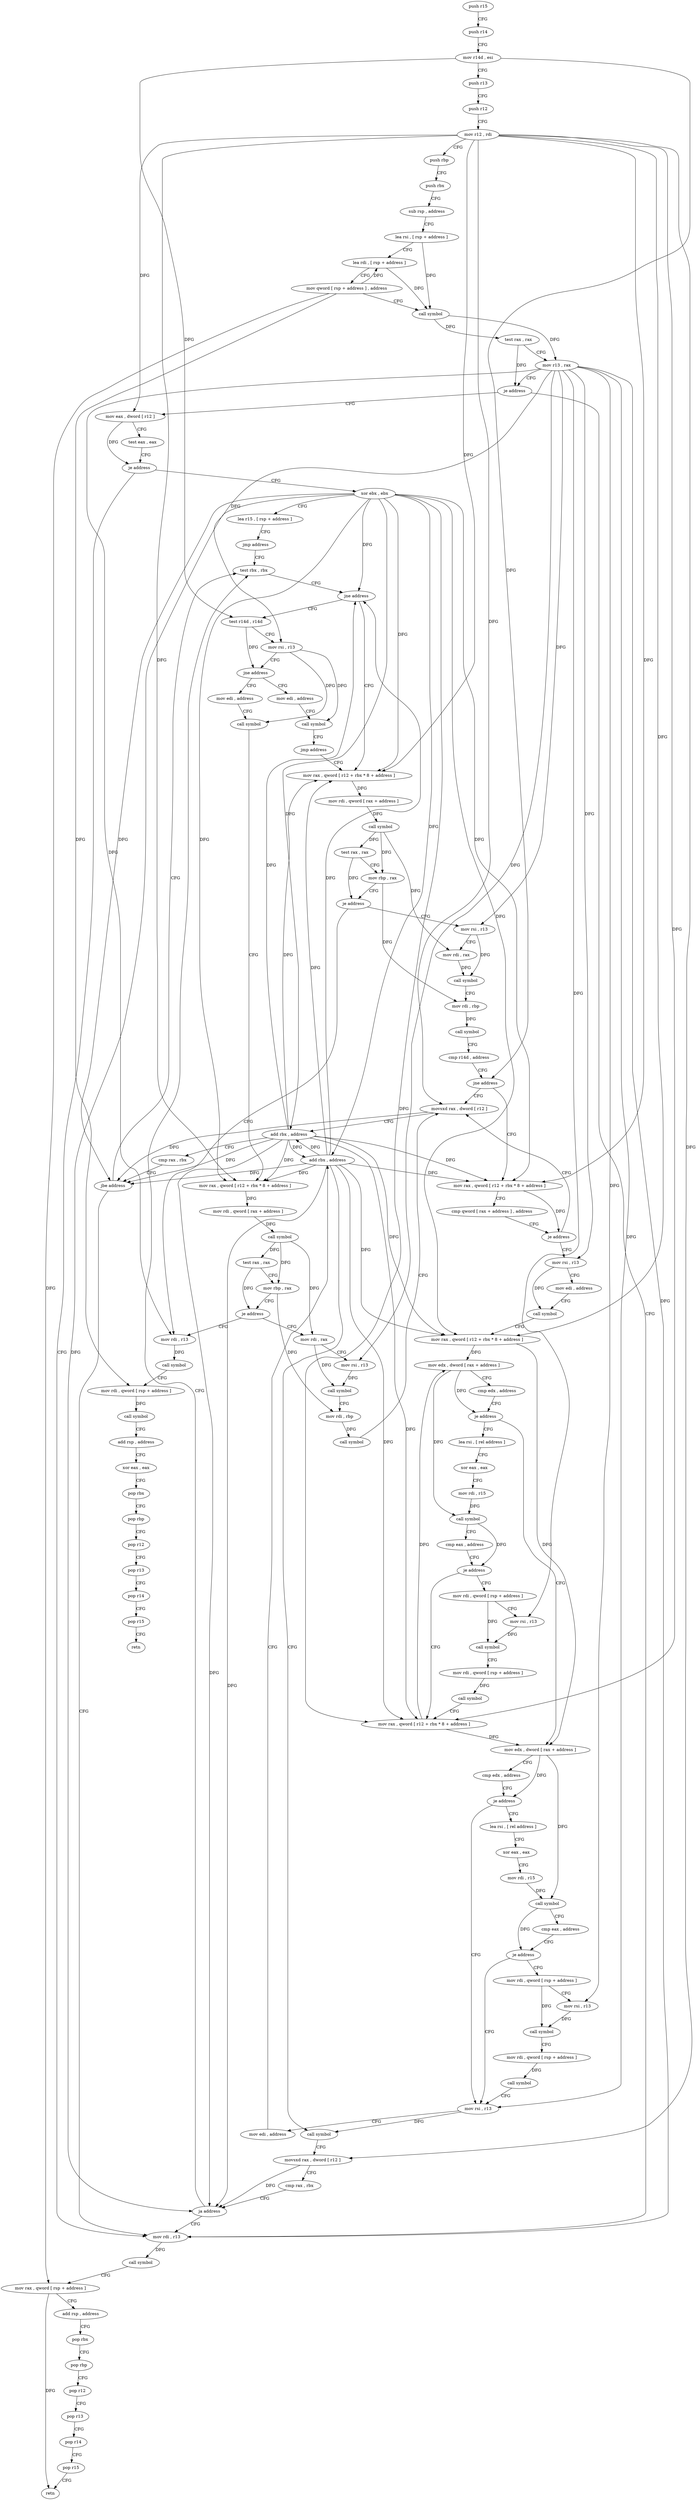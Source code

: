 digraph "func" {
"145968" [label = "push r15" ]
"145970" [label = "push r14" ]
"145972" [label = "mov r14d , esi" ]
"145975" [label = "push r13" ]
"145977" [label = "push r12" ]
"145979" [label = "mov r12 , rdi" ]
"145982" [label = "push rbp" ]
"145983" [label = "push rbx" ]
"145984" [label = "sub rsp , address" ]
"145988" [label = "lea rsi , [ rsp + address ]" ]
"145993" [label = "lea rdi , [ rsp + address ]" ]
"145998" [label = "mov qword [ rsp + address ] , address" ]
"146007" [label = "call symbol" ]
"146012" [label = "test rax , rax" ]
"146015" [label = "mov r13 , rax" ]
"146018" [label = "je address" ]
"146359" [label = "mov rdi , r13" ]
"146024" [label = "mov eax , dword [ r12 ]" ]
"146362" [label = "call symbol" ]
"146367" [label = "mov rax , qword [ rsp + address ]" ]
"146372" [label = "add rsp , address" ]
"146376" [label = "pop rbx" ]
"146377" [label = "pop rbp" ]
"146378" [label = "pop r12" ]
"146380" [label = "pop r13" ]
"146382" [label = "pop r14" ]
"146384" [label = "pop r15" ]
"146386" [label = "retn" ]
"146028" [label = "test eax , eax" ]
"146030" [label = "je address" ]
"146036" [label = "xor ebx , ebx" ]
"146038" [label = "lea r15 , [ rsp + address ]" ]
"146043" [label = "jmp address" ]
"146132" [label = "test rbx , rbx" ]
"146135" [label = "jne address" ]
"146048" [label = "test r14d , r14d" ]
"146137" [label = "mov rax , qword [ r12 + rbx * 8 + address ]" ]
"146051" [label = "mov rsi , r13" ]
"146054" [label = "jne address" ]
"146392" [label = "mov edi , address" ]
"146060" [label = "mov edi , address" ]
"146142" [label = "mov rdi , qword [ rax + address ]" ]
"146146" [label = "call symbol" ]
"146151" [label = "test rax , rax" ]
"146154" [label = "mov rbp , rax" ]
"146157" [label = "je address" ]
"146416" [label = "mov rdi , r13" ]
"146163" [label = "mov rsi , r13" ]
"146397" [label = "call symbol" ]
"146402" [label = "jmp address" ]
"146065" [label = "call symbol" ]
"146070" [label = "mov rax , qword [ r12 + rbx * 8 + address ]" ]
"146075" [label = "mov rdi , qword [ rax + address ]" ]
"146079" [label = "call symbol" ]
"146084" [label = "test rax , rax" ]
"146087" [label = "mov rbp , rax" ]
"146090" [label = "je address" ]
"146096" [label = "mov rdi , rax" ]
"146419" [label = "call symbol" ]
"146424" [label = "mov rdi , qword [ rsp + address ]" ]
"146429" [label = "call symbol" ]
"146434" [label = "add rsp , address" ]
"146438" [label = "xor eax , eax" ]
"146440" [label = "pop rbx" ]
"146441" [label = "pop rbp" ]
"146442" [label = "pop r12" ]
"146444" [label = "pop r13" ]
"146446" [label = "pop r14" ]
"146448" [label = "pop r15" ]
"146450" [label = "retn" ]
"146166" [label = "mov rdi , rax" ]
"146169" [label = "call symbol" ]
"146174" [label = "mov rdi , rbp" ]
"146177" [label = "call symbol" ]
"146182" [label = "cmp r14d , address" ]
"146186" [label = "jne address" ]
"146115" [label = "movsxd rax , dword [ r12 ]" ]
"146188" [label = "mov rax , qword [ r12 + rbx * 8 + address ]" ]
"146099" [label = "mov rsi , r13" ]
"146102" [label = "call symbol" ]
"146107" [label = "mov rdi , rbp" ]
"146110" [label = "call symbol" ]
"146119" [label = "add rbx , address" ]
"146123" [label = "cmp rax , rbx" ]
"146126" [label = "jbe address" ]
"146193" [label = "cmp qword [ rax + address ] , address" ]
"146198" [label = "je address" ]
"146200" [label = "mov rsi , r13" ]
"146203" [label = "mov edi , address" ]
"146208" [label = "call symbol" ]
"146213" [label = "mov rax , qword [ r12 + rbx * 8 + address ]" ]
"146218" [label = "mov edx , dword [ rax + address ]" ]
"146221" [label = "cmp edx , address" ]
"146224" [label = "je address" ]
"146276" [label = "mov edx , dword [ rax + address ]" ]
"146226" [label = "lea rsi , [ rel address ]" ]
"146279" [label = "cmp edx , address" ]
"146282" [label = "je address" ]
"146329" [label = "mov rsi , r13" ]
"146284" [label = "lea rsi , [ rel address ]" ]
"146233" [label = "xor eax , eax" ]
"146235" [label = "mov rdi , r15" ]
"146238" [label = "call symbol" ]
"146243" [label = "cmp eax , address" ]
"146246" [label = "je address" ]
"146271" [label = "mov rax , qword [ r12 + rbx * 8 + address ]" ]
"146248" [label = "mov rdi , qword [ rsp + address ]" ]
"146332" [label = "mov edi , address" ]
"146337" [label = "add rbx , address" ]
"146341" [label = "call symbol" ]
"146346" [label = "movsxd rax , dword [ r12 ]" ]
"146350" [label = "cmp rax , rbx" ]
"146353" [label = "ja address" ]
"146291" [label = "xor eax , eax" ]
"146293" [label = "mov rdi , r15" ]
"146296" [label = "call symbol" ]
"146301" [label = "cmp eax , address" ]
"146304" [label = "je address" ]
"146306" [label = "mov rdi , qword [ rsp + address ]" ]
"146253" [label = "mov rsi , r13" ]
"146256" [label = "call symbol" ]
"146261" [label = "mov rdi , qword [ rsp + address ]" ]
"146266" [label = "call symbol" ]
"146311" [label = "mov rsi , r13" ]
"146314" [label = "call symbol" ]
"146319" [label = "mov rdi , qword [ rsp + address ]" ]
"146324" [label = "call symbol" ]
"145968" -> "145970" [ label = "CFG" ]
"145970" -> "145972" [ label = "CFG" ]
"145972" -> "145975" [ label = "CFG" ]
"145972" -> "146048" [ label = "DFG" ]
"145972" -> "146186" [ label = "DFG" ]
"145975" -> "145977" [ label = "CFG" ]
"145977" -> "145979" [ label = "CFG" ]
"145979" -> "145982" [ label = "CFG" ]
"145979" -> "146024" [ label = "DFG" ]
"145979" -> "146137" [ label = "DFG" ]
"145979" -> "146070" [ label = "DFG" ]
"145979" -> "146115" [ label = "DFG" ]
"145979" -> "146188" [ label = "DFG" ]
"145979" -> "146213" [ label = "DFG" ]
"145979" -> "146346" [ label = "DFG" ]
"145979" -> "146271" [ label = "DFG" ]
"145982" -> "145983" [ label = "CFG" ]
"145983" -> "145984" [ label = "CFG" ]
"145984" -> "145988" [ label = "CFG" ]
"145988" -> "145993" [ label = "CFG" ]
"145988" -> "146007" [ label = "DFG" ]
"145993" -> "145998" [ label = "CFG" ]
"145993" -> "146007" [ label = "DFG" ]
"145998" -> "146007" [ label = "CFG" ]
"145998" -> "145993" [ label = "DFG" ]
"145998" -> "146367" [ label = "DFG" ]
"145998" -> "146424" [ label = "DFG" ]
"146007" -> "146012" [ label = "DFG" ]
"146007" -> "146015" [ label = "DFG" ]
"146012" -> "146015" [ label = "CFG" ]
"146012" -> "146018" [ label = "DFG" ]
"146015" -> "146018" [ label = "CFG" ]
"146015" -> "146359" [ label = "DFG" ]
"146015" -> "146051" [ label = "DFG" ]
"146015" -> "146416" [ label = "DFG" ]
"146015" -> "146163" [ label = "DFG" ]
"146015" -> "146099" [ label = "DFG" ]
"146015" -> "146200" [ label = "DFG" ]
"146015" -> "146329" [ label = "DFG" ]
"146015" -> "146253" [ label = "DFG" ]
"146015" -> "146311" [ label = "DFG" ]
"146018" -> "146359" [ label = "CFG" ]
"146018" -> "146024" [ label = "CFG" ]
"146359" -> "146362" [ label = "DFG" ]
"146024" -> "146028" [ label = "CFG" ]
"146024" -> "146030" [ label = "DFG" ]
"146362" -> "146367" [ label = "CFG" ]
"146367" -> "146372" [ label = "CFG" ]
"146367" -> "146386" [ label = "DFG" ]
"146372" -> "146376" [ label = "CFG" ]
"146376" -> "146377" [ label = "CFG" ]
"146377" -> "146378" [ label = "CFG" ]
"146378" -> "146380" [ label = "CFG" ]
"146380" -> "146382" [ label = "CFG" ]
"146382" -> "146384" [ label = "CFG" ]
"146384" -> "146386" [ label = "CFG" ]
"146028" -> "146030" [ label = "CFG" ]
"146030" -> "146359" [ label = "CFG" ]
"146030" -> "146036" [ label = "CFG" ]
"146036" -> "146038" [ label = "CFG" ]
"146036" -> "146135" [ label = "DFG" ]
"146036" -> "146137" [ label = "DFG" ]
"146036" -> "146070" [ label = "DFG" ]
"146036" -> "146119" [ label = "DFG" ]
"146036" -> "146126" [ label = "DFG" ]
"146036" -> "146188" [ label = "DFG" ]
"146036" -> "146213" [ label = "DFG" ]
"146036" -> "146337" [ label = "DFG" ]
"146036" -> "146353" [ label = "DFG" ]
"146036" -> "146271" [ label = "DFG" ]
"146038" -> "146043" [ label = "CFG" ]
"146043" -> "146132" [ label = "CFG" ]
"146132" -> "146135" [ label = "CFG" ]
"146135" -> "146048" [ label = "CFG" ]
"146135" -> "146137" [ label = "CFG" ]
"146048" -> "146051" [ label = "CFG" ]
"146048" -> "146054" [ label = "DFG" ]
"146137" -> "146142" [ label = "DFG" ]
"146051" -> "146054" [ label = "CFG" ]
"146051" -> "146397" [ label = "DFG" ]
"146051" -> "146065" [ label = "DFG" ]
"146054" -> "146392" [ label = "CFG" ]
"146054" -> "146060" [ label = "CFG" ]
"146392" -> "146397" [ label = "CFG" ]
"146060" -> "146065" [ label = "CFG" ]
"146142" -> "146146" [ label = "DFG" ]
"146146" -> "146151" [ label = "DFG" ]
"146146" -> "146154" [ label = "DFG" ]
"146146" -> "146166" [ label = "DFG" ]
"146151" -> "146154" [ label = "CFG" ]
"146151" -> "146157" [ label = "DFG" ]
"146154" -> "146157" [ label = "CFG" ]
"146154" -> "146174" [ label = "DFG" ]
"146157" -> "146416" [ label = "CFG" ]
"146157" -> "146163" [ label = "CFG" ]
"146416" -> "146419" [ label = "DFG" ]
"146163" -> "146166" [ label = "CFG" ]
"146163" -> "146169" [ label = "DFG" ]
"146397" -> "146402" [ label = "CFG" ]
"146402" -> "146137" [ label = "CFG" ]
"146065" -> "146070" [ label = "CFG" ]
"146070" -> "146075" [ label = "DFG" ]
"146075" -> "146079" [ label = "DFG" ]
"146079" -> "146084" [ label = "DFG" ]
"146079" -> "146087" [ label = "DFG" ]
"146079" -> "146096" [ label = "DFG" ]
"146084" -> "146087" [ label = "CFG" ]
"146084" -> "146090" [ label = "DFG" ]
"146087" -> "146090" [ label = "CFG" ]
"146087" -> "146107" [ label = "DFG" ]
"146090" -> "146416" [ label = "CFG" ]
"146090" -> "146096" [ label = "CFG" ]
"146096" -> "146099" [ label = "CFG" ]
"146096" -> "146102" [ label = "DFG" ]
"146419" -> "146424" [ label = "CFG" ]
"146424" -> "146429" [ label = "DFG" ]
"146429" -> "146434" [ label = "CFG" ]
"146434" -> "146438" [ label = "CFG" ]
"146438" -> "146440" [ label = "CFG" ]
"146440" -> "146441" [ label = "CFG" ]
"146441" -> "146442" [ label = "CFG" ]
"146442" -> "146444" [ label = "CFG" ]
"146444" -> "146446" [ label = "CFG" ]
"146446" -> "146448" [ label = "CFG" ]
"146448" -> "146450" [ label = "CFG" ]
"146166" -> "146169" [ label = "DFG" ]
"146169" -> "146174" [ label = "CFG" ]
"146174" -> "146177" [ label = "DFG" ]
"146177" -> "146182" [ label = "CFG" ]
"146182" -> "146186" [ label = "CFG" ]
"146186" -> "146115" [ label = "CFG" ]
"146186" -> "146188" [ label = "CFG" ]
"146115" -> "146119" [ label = "CFG" ]
"146115" -> "146126" [ label = "DFG" ]
"146188" -> "146193" [ label = "CFG" ]
"146188" -> "146198" [ label = "DFG" ]
"146099" -> "146102" [ label = "DFG" ]
"146102" -> "146107" [ label = "CFG" ]
"146107" -> "146110" [ label = "DFG" ]
"146110" -> "146115" [ label = "CFG" ]
"146119" -> "146123" [ label = "CFG" ]
"146119" -> "146135" [ label = "DFG" ]
"146119" -> "146137" [ label = "DFG" ]
"146119" -> "146070" [ label = "DFG" ]
"146119" -> "146126" [ label = "DFG" ]
"146119" -> "146188" [ label = "DFG" ]
"146119" -> "146213" [ label = "DFG" ]
"146119" -> "146337" [ label = "DFG" ]
"146119" -> "146353" [ label = "DFG" ]
"146119" -> "146271" [ label = "DFG" ]
"146123" -> "146126" [ label = "CFG" ]
"146126" -> "146359" [ label = "CFG" ]
"146126" -> "146132" [ label = "CFG" ]
"146193" -> "146198" [ label = "CFG" ]
"146198" -> "146115" [ label = "CFG" ]
"146198" -> "146200" [ label = "CFG" ]
"146200" -> "146203" [ label = "CFG" ]
"146200" -> "146208" [ label = "DFG" ]
"146203" -> "146208" [ label = "CFG" ]
"146208" -> "146213" [ label = "CFG" ]
"146213" -> "146218" [ label = "DFG" ]
"146213" -> "146276" [ label = "DFG" ]
"146218" -> "146221" [ label = "CFG" ]
"146218" -> "146224" [ label = "DFG" ]
"146218" -> "146238" [ label = "DFG" ]
"146221" -> "146224" [ label = "CFG" ]
"146224" -> "146276" [ label = "CFG" ]
"146224" -> "146226" [ label = "CFG" ]
"146276" -> "146279" [ label = "CFG" ]
"146276" -> "146282" [ label = "DFG" ]
"146276" -> "146296" [ label = "DFG" ]
"146226" -> "146233" [ label = "CFG" ]
"146279" -> "146282" [ label = "CFG" ]
"146282" -> "146329" [ label = "CFG" ]
"146282" -> "146284" [ label = "CFG" ]
"146329" -> "146332" [ label = "CFG" ]
"146329" -> "146341" [ label = "DFG" ]
"146284" -> "146291" [ label = "CFG" ]
"146233" -> "146235" [ label = "CFG" ]
"146235" -> "146238" [ label = "DFG" ]
"146238" -> "146243" [ label = "CFG" ]
"146238" -> "146246" [ label = "DFG" ]
"146243" -> "146246" [ label = "CFG" ]
"146246" -> "146271" [ label = "CFG" ]
"146246" -> "146248" [ label = "CFG" ]
"146271" -> "146276" [ label = "DFG" ]
"146271" -> "146218" [ label = "DFG" ]
"146248" -> "146253" [ label = "CFG" ]
"146248" -> "146256" [ label = "DFG" ]
"146332" -> "146337" [ label = "CFG" ]
"146337" -> "146341" [ label = "CFG" ]
"146337" -> "146135" [ label = "DFG" ]
"146337" -> "146137" [ label = "DFG" ]
"146337" -> "146070" [ label = "DFG" ]
"146337" -> "146119" [ label = "DFG" ]
"146337" -> "146126" [ label = "DFG" ]
"146337" -> "146188" [ label = "DFG" ]
"146337" -> "146213" [ label = "DFG" ]
"146337" -> "146353" [ label = "DFG" ]
"146337" -> "146271" [ label = "DFG" ]
"146341" -> "146346" [ label = "CFG" ]
"146346" -> "146350" [ label = "CFG" ]
"146346" -> "146353" [ label = "DFG" ]
"146350" -> "146353" [ label = "CFG" ]
"146353" -> "146132" [ label = "CFG" ]
"146353" -> "146359" [ label = "CFG" ]
"146291" -> "146293" [ label = "CFG" ]
"146293" -> "146296" [ label = "DFG" ]
"146296" -> "146301" [ label = "CFG" ]
"146296" -> "146304" [ label = "DFG" ]
"146301" -> "146304" [ label = "CFG" ]
"146304" -> "146329" [ label = "CFG" ]
"146304" -> "146306" [ label = "CFG" ]
"146306" -> "146311" [ label = "CFG" ]
"146306" -> "146314" [ label = "DFG" ]
"146253" -> "146256" [ label = "DFG" ]
"146256" -> "146261" [ label = "CFG" ]
"146261" -> "146266" [ label = "DFG" ]
"146266" -> "146271" [ label = "CFG" ]
"146311" -> "146314" [ label = "DFG" ]
"146314" -> "146319" [ label = "CFG" ]
"146319" -> "146324" [ label = "DFG" ]
"146324" -> "146329" [ label = "CFG" ]
}
